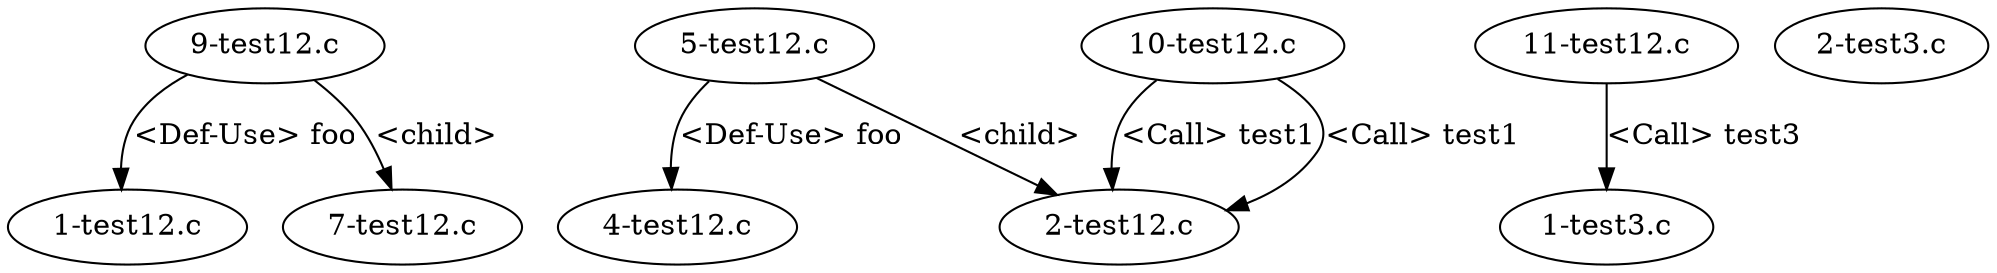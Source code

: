 digraph {
1 [label = "1-test12.c"];
2 [label = "2-test12.c"];
3 [label = "4-test12.c"];
4 [label = "5-test12.c"];
4 -> 3[label="<Def-Use> foo"];
4 -> 2[label="<child>"];
5 [label = "7-test12.c"];
6 [label = "9-test12.c"];
6 -> 1[label="<Def-Use> foo"];
6 -> 5[label="<child>"];
7 [label = "10-test12.c"];
7 -> 2[label="<Call> test1"];
8 [label = "11-test12.c"];
9 [label = "1-test3.c"];
10 [label = "2-test3.c"];
7 -> 2[label="<Call> test1"];
8 -> 9[label="<Call> test3"];
}
